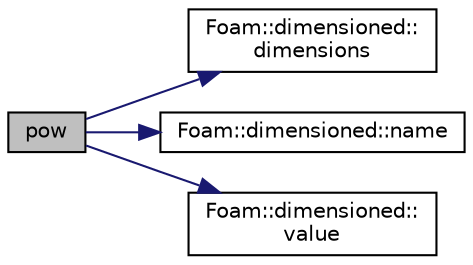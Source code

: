 digraph "pow"
{
  bgcolor="transparent";
  edge [fontname="Helvetica",fontsize="10",labelfontname="Helvetica",labelfontsize="10"];
  node [fontname="Helvetica",fontsize="10",shape=record];
  rankdir="LR";
  Node34195 [label="pow",height=0.2,width=0.4,color="black", fillcolor="grey75", style="filled", fontcolor="black"];
  Node34195 -> Node34196 [color="midnightblue",fontsize="10",style="solid",fontname="Helvetica"];
  Node34196 [label="Foam::dimensioned::\ldimensions",height=0.2,width=0.4,color="black",URL="$a27473.html#a512673c2674ca2d38885f1bb5f6994fb",tooltip="Return const reference to dimensions. "];
  Node34195 -> Node34197 [color="midnightblue",fontsize="10",style="solid",fontname="Helvetica"];
  Node34197 [label="Foam::dimensioned::name",height=0.2,width=0.4,color="black",URL="$a27473.html#ade4113569ef0db70665fded275a5e38e",tooltip="Return const reference to name. "];
  Node34195 -> Node34198 [color="midnightblue",fontsize="10",style="solid",fontname="Helvetica"];
  Node34198 [label="Foam::dimensioned::\lvalue",height=0.2,width=0.4,color="black",URL="$a27473.html#a7948200a26c85fc3a83ffa510a91d668",tooltip="Return const reference to value. "];
}
